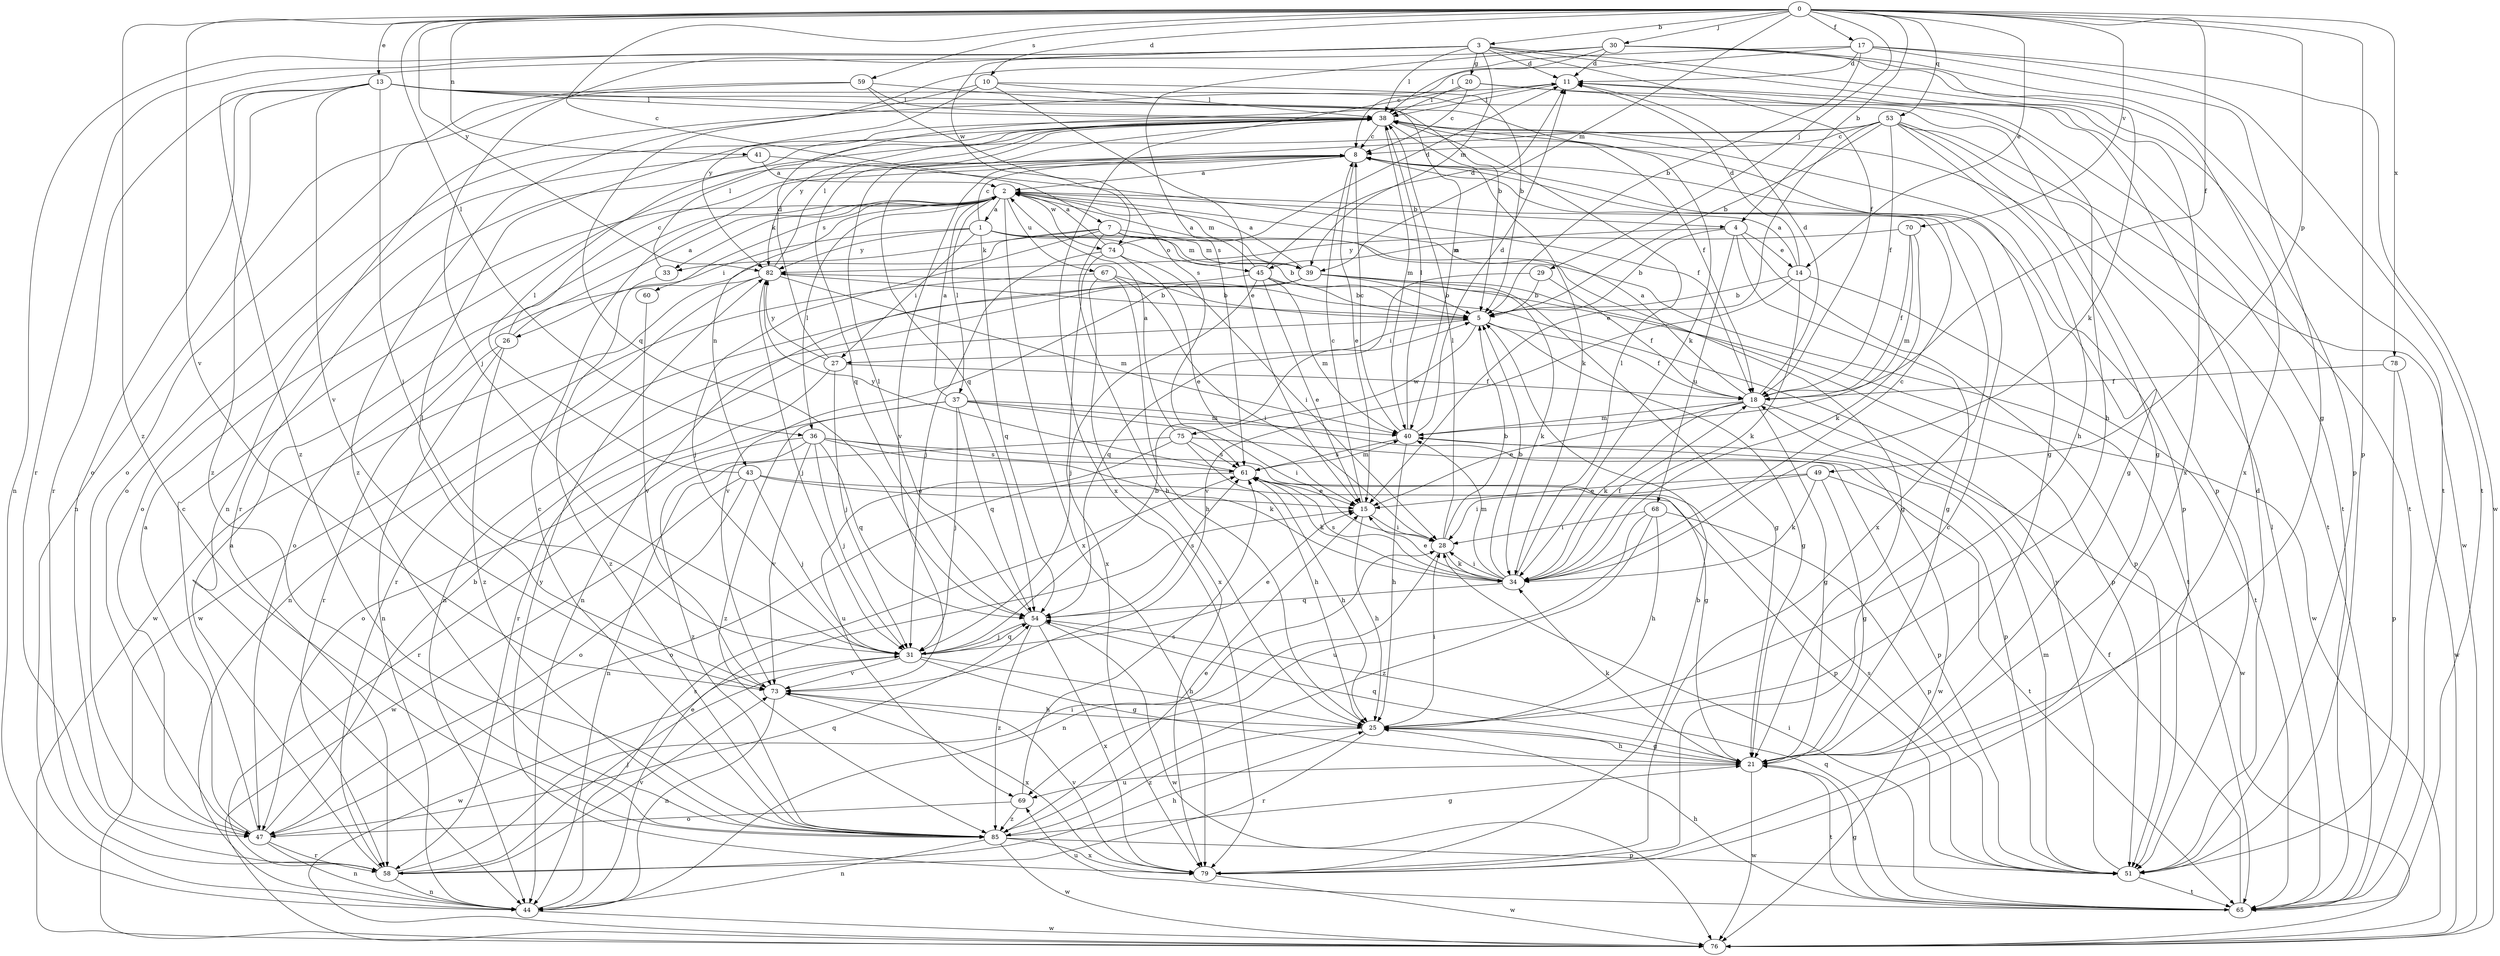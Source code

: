 strict digraph  {
0;
1;
2;
3;
4;
5;
7;
8;
10;
11;
13;
14;
15;
17;
18;
20;
21;
25;
26;
27;
28;
29;
30;
31;
33;
34;
36;
37;
38;
39;
40;
41;
43;
44;
45;
47;
49;
51;
53;
54;
58;
59;
60;
61;
65;
67;
68;
69;
70;
73;
74;
75;
76;
78;
79;
82;
85;
0 -> 3  [label=b];
0 -> 4  [label=b];
0 -> 7  [label=c];
0 -> 10  [label=d];
0 -> 13  [label=e];
0 -> 14  [label=e];
0 -> 17  [label=f];
0 -> 18  [label=f];
0 -> 29  [label=j];
0 -> 30  [label=j];
0 -> 36  [label=l];
0 -> 39  [label=m];
0 -> 41  [label=n];
0 -> 49  [label=p];
0 -> 51  [label=p];
0 -> 53  [label=q];
0 -> 59  [label=s];
0 -> 70  [label=v];
0 -> 73  [label=v];
0 -> 78  [label=x];
0 -> 82  [label=y];
0 -> 85  [label=z];
1 -> 8  [label=c];
1 -> 26  [label=i];
1 -> 27  [label=i];
1 -> 39  [label=m];
1 -> 45  [label=o];
1 -> 54  [label=q];
1 -> 65  [label=t];
1 -> 82  [label=y];
2 -> 1  [label=a];
2 -> 4  [label=b];
2 -> 33  [label=k];
2 -> 36  [label=l];
2 -> 37  [label=l];
2 -> 39  [label=m];
2 -> 43  [label=n];
2 -> 60  [label=s];
2 -> 67  [label=u];
2 -> 74  [label=w];
2 -> 79  [label=x];
3 -> 11  [label=d];
3 -> 18  [label=f];
3 -> 20  [label=g];
3 -> 31  [label=j];
3 -> 38  [label=l];
3 -> 39  [label=m];
3 -> 44  [label=n];
3 -> 51  [label=p];
3 -> 58  [label=r];
3 -> 74  [label=w];
3 -> 79  [label=x];
4 -> 5  [label=b];
4 -> 14  [label=e];
4 -> 21  [label=g];
4 -> 45  [label=o];
4 -> 51  [label=p];
4 -> 68  [label=u];
5 -> 18  [label=f];
5 -> 21  [label=g];
5 -> 27  [label=i];
5 -> 75  [label=w];
7 -> 5  [label=b];
7 -> 21  [label=g];
7 -> 25  [label=h];
7 -> 31  [label=j];
7 -> 33  [label=k];
7 -> 39  [label=m];
7 -> 47  [label=o];
8 -> 2  [label=a];
8 -> 15  [label=e];
8 -> 21  [label=g];
8 -> 73  [label=v];
8 -> 79  [label=x];
10 -> 5  [label=b];
10 -> 15  [label=e];
10 -> 38  [label=l];
10 -> 82  [label=y];
10 -> 85  [label=z];
11 -> 38  [label=l];
11 -> 44  [label=n];
11 -> 65  [label=t];
13 -> 5  [label=b];
13 -> 31  [label=j];
13 -> 34  [label=k];
13 -> 38  [label=l];
13 -> 47  [label=o];
13 -> 51  [label=p];
13 -> 58  [label=r];
13 -> 73  [label=v];
13 -> 85  [label=z];
14 -> 2  [label=a];
14 -> 5  [label=b];
14 -> 11  [label=d];
14 -> 34  [label=k];
14 -> 65  [label=t];
14 -> 73  [label=v];
15 -> 8  [label=c];
15 -> 25  [label=h];
15 -> 28  [label=i];
17 -> 5  [label=b];
17 -> 8  [label=c];
17 -> 11  [label=d];
17 -> 21  [label=g];
17 -> 54  [label=q];
17 -> 65  [label=t];
17 -> 76  [label=w];
18 -> 2  [label=a];
18 -> 11  [label=d];
18 -> 15  [label=e];
18 -> 21  [label=g];
18 -> 34  [label=k];
18 -> 40  [label=m];
18 -> 76  [label=w];
20 -> 8  [label=c];
20 -> 25  [label=h];
20 -> 38  [label=l];
20 -> 65  [label=t];
20 -> 79  [label=x];
21 -> 25  [label=h];
21 -> 34  [label=k];
21 -> 54  [label=q];
21 -> 65  [label=t];
21 -> 69  [label=u];
21 -> 76  [label=w];
25 -> 21  [label=g];
25 -> 28  [label=i];
25 -> 58  [label=r];
25 -> 85  [label=z];
26 -> 2  [label=a];
26 -> 8  [label=c];
26 -> 44  [label=n];
26 -> 58  [label=r];
26 -> 85  [label=z];
27 -> 11  [label=d];
27 -> 18  [label=f];
27 -> 31  [label=j];
27 -> 58  [label=r];
27 -> 82  [label=y];
28 -> 5  [label=b];
28 -> 34  [label=k];
28 -> 38  [label=l];
28 -> 44  [label=n];
29 -> 5  [label=b];
29 -> 18  [label=f];
29 -> 54  [label=q];
30 -> 11  [label=d];
30 -> 34  [label=k];
30 -> 38  [label=l];
30 -> 61  [label=s];
30 -> 65  [label=t];
30 -> 79  [label=x];
30 -> 85  [label=z];
31 -> 5  [label=b];
31 -> 15  [label=e];
31 -> 21  [label=g];
31 -> 25  [label=h];
31 -> 54  [label=q];
31 -> 73  [label=v];
31 -> 76  [label=w];
33 -> 38  [label=l];
33 -> 85  [label=z];
34 -> 5  [label=b];
34 -> 8  [label=c];
34 -> 15  [label=e];
34 -> 18  [label=f];
34 -> 28  [label=i];
34 -> 38  [label=l];
34 -> 40  [label=m];
34 -> 54  [label=q];
34 -> 61  [label=s];
36 -> 21  [label=g];
36 -> 31  [label=j];
36 -> 34  [label=k];
36 -> 54  [label=q];
36 -> 58  [label=r];
36 -> 61  [label=s];
36 -> 73  [label=v];
36 -> 85  [label=z];
37 -> 2  [label=a];
37 -> 28  [label=i];
37 -> 31  [label=j];
37 -> 40  [label=m];
37 -> 47  [label=o];
37 -> 51  [label=p];
37 -> 54  [label=q];
37 -> 85  [label=z];
38 -> 8  [label=c];
38 -> 18  [label=f];
38 -> 21  [label=g];
38 -> 34  [label=k];
38 -> 40  [label=m];
38 -> 47  [label=o];
38 -> 51  [label=p];
38 -> 54  [label=q];
38 -> 82  [label=y];
39 -> 2  [label=a];
39 -> 5  [label=b];
39 -> 21  [label=g];
39 -> 34  [label=k];
39 -> 44  [label=n];
39 -> 51  [label=p];
39 -> 58  [label=r];
39 -> 73  [label=v];
40 -> 8  [label=c];
40 -> 11  [label=d];
40 -> 25  [label=h];
40 -> 38  [label=l];
40 -> 61  [label=s];
40 -> 76  [label=w];
41 -> 2  [label=a];
41 -> 18  [label=f];
41 -> 47  [label=o];
43 -> 15  [label=e];
43 -> 31  [label=j];
43 -> 38  [label=l];
43 -> 47  [label=o];
43 -> 51  [label=p];
43 -> 76  [label=w];
44 -> 15  [label=e];
44 -> 61  [label=s];
44 -> 76  [label=w];
45 -> 2  [label=a];
45 -> 5  [label=b];
45 -> 11  [label=d];
45 -> 15  [label=e];
45 -> 31  [label=j];
45 -> 40  [label=m];
45 -> 44  [label=n];
45 -> 76  [label=w];
47 -> 2  [label=a];
47 -> 5  [label=b];
47 -> 8  [label=c];
47 -> 44  [label=n];
47 -> 54  [label=q];
47 -> 58  [label=r];
49 -> 15  [label=e];
49 -> 21  [label=g];
49 -> 28  [label=i];
49 -> 34  [label=k];
49 -> 65  [label=t];
51 -> 11  [label=d];
51 -> 40  [label=m];
51 -> 61  [label=s];
51 -> 65  [label=t];
51 -> 82  [label=y];
53 -> 5  [label=b];
53 -> 8  [label=c];
53 -> 15  [label=e];
53 -> 18  [label=f];
53 -> 21  [label=g];
53 -> 25  [label=h];
53 -> 54  [label=q];
53 -> 58  [label=r];
53 -> 65  [label=t];
53 -> 76  [label=w];
54 -> 31  [label=j];
54 -> 38  [label=l];
54 -> 61  [label=s];
54 -> 76  [label=w];
54 -> 79  [label=x];
54 -> 85  [label=z];
58 -> 2  [label=a];
58 -> 25  [label=h];
58 -> 28  [label=i];
58 -> 31  [label=j];
58 -> 44  [label=n];
58 -> 73  [label=v];
59 -> 38  [label=l];
59 -> 40  [label=m];
59 -> 44  [label=n];
59 -> 47  [label=o];
59 -> 61  [label=s];
60 -> 73  [label=v];
61 -> 15  [label=e];
61 -> 25  [label=h];
61 -> 34  [label=k];
61 -> 40  [label=m];
61 -> 47  [label=o];
61 -> 82  [label=y];
65 -> 18  [label=f];
65 -> 21  [label=g];
65 -> 25  [label=h];
65 -> 28  [label=i];
65 -> 38  [label=l];
65 -> 54  [label=q];
65 -> 69  [label=u];
67 -> 5  [label=b];
67 -> 25  [label=h];
67 -> 28  [label=i];
67 -> 76  [label=w];
67 -> 79  [label=x];
68 -> 25  [label=h];
68 -> 28  [label=i];
68 -> 51  [label=p];
68 -> 69  [label=u];
68 -> 85  [label=z];
69 -> 47  [label=o];
69 -> 61  [label=s];
69 -> 85  [label=z];
70 -> 18  [label=f];
70 -> 34  [label=k];
70 -> 40  [label=m];
70 -> 82  [label=y];
73 -> 25  [label=h];
73 -> 38  [label=l];
73 -> 44  [label=n];
73 -> 79  [label=x];
74 -> 2  [label=a];
74 -> 11  [label=d];
74 -> 15  [label=e];
74 -> 28  [label=i];
74 -> 31  [label=j];
74 -> 79  [label=x];
75 -> 2  [label=a];
75 -> 25  [label=h];
75 -> 44  [label=n];
75 -> 51  [label=p];
75 -> 61  [label=s];
75 -> 69  [label=u];
78 -> 18  [label=f];
78 -> 51  [label=p];
78 -> 76  [label=w];
79 -> 5  [label=b];
79 -> 8  [label=c];
79 -> 73  [label=v];
79 -> 76  [label=w];
79 -> 82  [label=y];
82 -> 5  [label=b];
82 -> 31  [label=j];
82 -> 38  [label=l];
82 -> 40  [label=m];
82 -> 44  [label=n];
82 -> 76  [label=w];
85 -> 8  [label=c];
85 -> 15  [label=e];
85 -> 21  [label=g];
85 -> 44  [label=n];
85 -> 51  [label=p];
85 -> 76  [label=w];
85 -> 79  [label=x];
}
